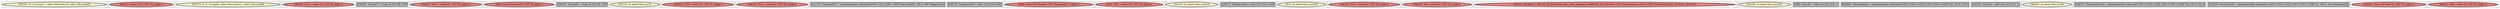 
digraph G {





subgraph cluster27 {


node2117 [penwidth=3.0,fontsize=20,fillcolor=lemonchiffon,label="[34/35]  br i1 %cmp17, label %for.body18, label %for.end33",shape=ellipse,style=filled ]



}

subgraph cluster28 {


node2118 [penwidth=3.0,fontsize=20,fillcolor=lightcoral,label="[30/31]  store i32 0, i32* %j, align 4",shape=ellipse,style=filled ]



}

subgraph cluster26 {


node2116 [penwidth=3.0,fontsize=20,fillcolor=lemonchiffon,label="[36/37]  br i1 %cmp20, label %for.body21, label %for.end30",shape=ellipse,style=filled ]



}

subgraph cluster29 {


node2119 [penwidth=3.0,fontsize=20,fillcolor=lightcoral,label="[28/29]  %11 = load i32, i32* %j, align 4",shape=ellipse,style=filled ]



}

subgraph cluster25 {


node2115 [penwidth=3.0,fontsize=20,fillcolor=grey,label="[39/40]  %cmp17 = icmp slt i32 %8, 100",shape=rectangle,style=filled ]



}

subgraph cluster24 {


node2114 [penwidth=3.0,fontsize=20,fillcolor=lightcoral,label="[56/57]  %15 = load i32, i32* %i, align 4",shape=ellipse,style=filled ]



}

subgraph cluster22 {


node2112 [penwidth=3.0,fontsize=20,fillcolor=lightcoral,label="[4/5]  store i32 %inc29, i32* %j, align 4",shape=ellipse,style=filled ]



}

subgraph cluster20 {


node2110 [penwidth=3.0,fontsize=20,fillcolor=grey,label="[46/47]  %cmp20 = icmp slt i32 %9, 100",shape=rectangle,style=filled ]



}

subgraph cluster18 {


node2108 [penwidth=3.0,fontsize=20,fillcolor=lemonchiffon,label="[52/53]  br label %for.inc31",shape=ellipse,style=filled ]



}

subgraph cluster16 {


node2106 [penwidth=3.0,fontsize=20,fillcolor=lightcoral,label="[42/43]  %10 = load i32, i32* %i, align 4",shape=ellipse,style=filled ]



}

subgraph cluster17 {


node2107 [penwidth=3.0,fontsize=20,fillcolor=lightcoral,label="[50/51]  %12 = load i32, i32* %i, align 4",shape=ellipse,style=filled ]



}

subgraph cluster4 {


node2094 [penwidth=3.0,fontsize=20,fillcolor=grey,label="[11/12]  %arrayidx27 = getelementptr inbounds [100 x i32], [100 x i32]* %arrayidx25, i64 0, i64 %idxprom26",shape=rectangle,style=filled ]



}

subgraph cluster3 {


node2093 [penwidth=3.0,fontsize=20,fillcolor=grey,label="[10/13]  %idxprom26 = sext i32 %13 to i64",shape=rectangle,style=filled ]



}

subgraph cluster2 {


node2092 [penwidth=3.0,fontsize=20,fillcolor=lightcoral,label="[8/9]  store i32 %call23, i32* %arrayidx27, align 4",shape=ellipse,style=filled ]



}

subgraph cluster1 {


node2091 [penwidth=3.0,fontsize=20,fillcolor=lightcoral,label="[2/7]  %14 = load i32, i32* %j, align 4",shape=ellipse,style=filled ]



}

subgraph cluster12 {


node2102 [penwidth=3.0,fontsize=20,fillcolor=lemonchiffon,label="[32/33]  br label %for.cond16",shape=ellipse,style=filled ]



}

subgraph cluster5 {


node2095 [penwidth=3.0,fontsize=20,fillcolor=grey,label="[14/17]  %idxprom24 = sext i32 %12 to i64",shape=rectangle,style=filled ]



}

subgraph cluster0 {


node2090 [penwidth=3.0,fontsize=20,fillcolor=lemonchiffon,label="[0/1]  br label %for.cond19",shape=ellipse,style=filled ]



}

subgraph cluster6 {


node2096 [penwidth=3.0,fontsize=20,fillcolor=lightcoral,label="[18/19]  %13 = load i32, i32* %j, align 4",shape=ellipse,style=filled ]



}

subgraph cluster14 {


node2104 [penwidth=3.0,fontsize=20,fillcolor=lightcoral,label="[58/59]  %9 = load i32, i32* %j, align 4",shape=ellipse,style=filled ]



}

subgraph cluster7 {


node2097 [penwidth=3.0,fontsize=20,fillcolor=lightcoral,label="[20/21]  %call23 = call i32 @_Z27matrix_get_mult_element_axbPA100_iS0_ii([100 x i32]* %arraydecay, [100 x i32]* %arraydecay22, i32 %10, i32 %11)",shape=ellipse,style=filled ]



}

subgraph cluster23 {


node2113 [penwidth=3.0,fontsize=20,fillcolor=lemonchiffon,label="[54/55]  br label %for.cond19",shape=ellipse,style=filled ]



}

subgraph cluster8 {


node2098 [penwidth=3.0,fontsize=20,fillcolor=grey,label="[3/6]  %inc29 = add nsw i32 %14, 1",shape=rectangle,style=filled ]



}

subgraph cluster21 {


node2111 [penwidth=3.0,fontsize=20,fillcolor=grey,label="[44/45]  %arraydecay = getelementptr inbounds [100 x [100 x i32]], [100 x [100 x i32]]* %a, i32 0, i32 0",shape=rectangle,style=filled ]



}

subgraph cluster9 {


node2099 [penwidth=3.0,fontsize=20,fillcolor=grey,label="[22/25]  %inc32 = add nsw i32 %15, 1",shape=rectangle,style=filled ]



}

subgraph cluster19 {


node2109 [penwidth=3.0,fontsize=20,fillcolor=lemonchiffon,label="[48/49]  br label %for.inc28",shape=ellipse,style=filled ]



}

subgraph cluster10 {


node2100 [penwidth=3.0,fontsize=20,fillcolor=grey,label="[26/27]  %arraydecay22 = getelementptr inbounds [100 x [100 x i32]], [100 x [100 x i32]]* %b, i32 0, i32 0",shape=rectangle,style=filled ]



}

subgraph cluster11 {


node2101 [penwidth=3.0,fontsize=20,fillcolor=grey,label="[15/16]  %arrayidx25 = getelementptr inbounds [100 x [100 x i32]], [100 x [100 x i32]]* %c, i64 0, i64 %idxprom24",shape=rectangle,style=filled ]



}

subgraph cluster13 {


node2103 [penwidth=3.0,fontsize=20,fillcolor=lightcoral,label="[23/24]  store i32 %inc32, i32* %i, align 4",shape=ellipse,style=filled ]



}

subgraph cluster15 {


node2105 [penwidth=3.0,fontsize=20,fillcolor=lightcoral,label="[38/41]  %8 = load i32, i32* %i, align 4",shape=ellipse,style=filled ]



}

}
